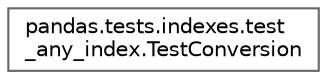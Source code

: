 digraph "Graphical Class Hierarchy"
{
 // LATEX_PDF_SIZE
  bgcolor="transparent";
  edge [fontname=Helvetica,fontsize=10,labelfontname=Helvetica,labelfontsize=10];
  node [fontname=Helvetica,fontsize=10,shape=box,height=0.2,width=0.4];
  rankdir="LR";
  Node0 [id="Node000000",label="pandas.tests.indexes.test\l_any_index.TestConversion",height=0.2,width=0.4,color="grey40", fillcolor="white", style="filled",URL="$df/d15/classpandas_1_1tests_1_1indexes_1_1test__any__index_1_1TestConversion.html",tooltip=" "];
}
